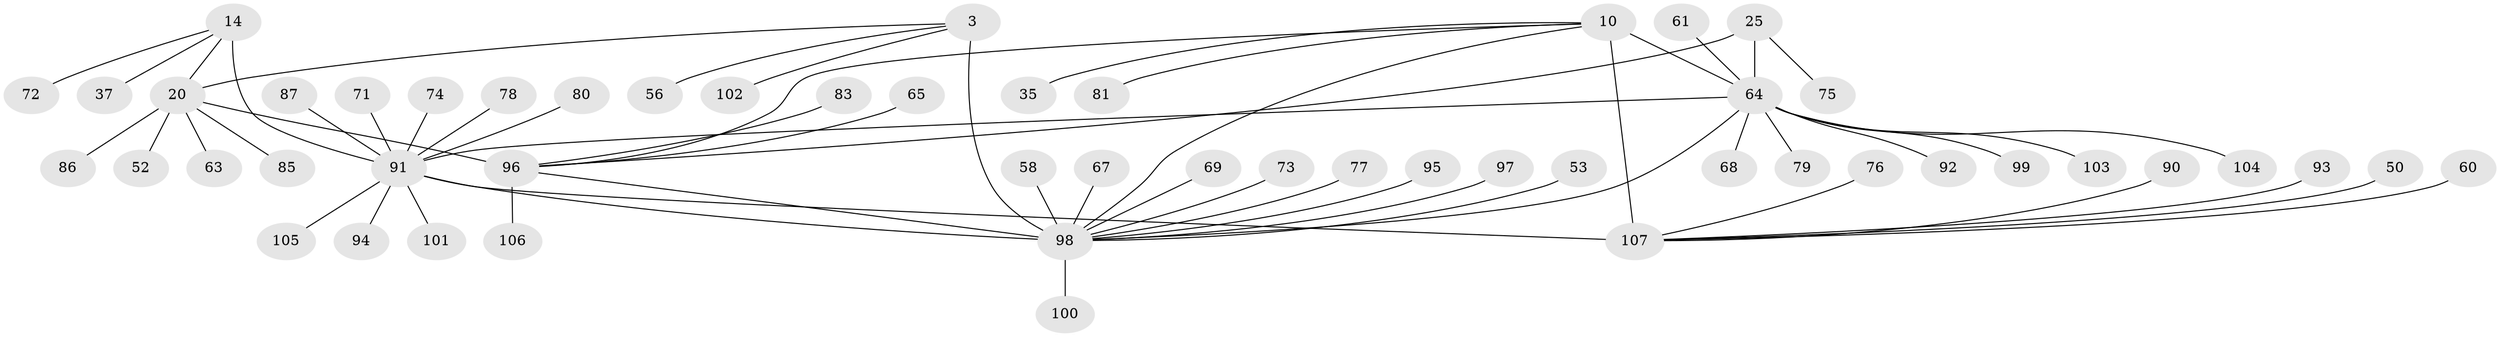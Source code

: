 // original degree distribution, {6: 0.018691588785046728, 11: 0.028037383177570093, 5: 0.028037383177570093, 10: 0.04672897196261682, 9: 0.009345794392523364, 7: 0.07476635514018691, 12: 0.009345794392523364, 4: 0.009345794392523364, 8: 0.009345794392523364, 1: 0.6261682242990654, 2: 0.14018691588785046}
// Generated by graph-tools (version 1.1) at 2025/54/03/09/25 04:54:08]
// undirected, 53 vertices, 59 edges
graph export_dot {
graph [start="1"]
  node [color=gray90,style=filled];
  3 [super="+1"];
  10 [super="+9"];
  14 [super="+13"];
  20 [super="+18"];
  25 [super="+23"];
  35;
  37;
  50;
  52;
  53;
  56;
  58;
  60;
  61;
  63;
  64 [super="+24+48+49+55+59"];
  65;
  67 [super="+46"];
  68;
  69;
  71 [super="+70"];
  72;
  73;
  74;
  75;
  76;
  77;
  78;
  79;
  80;
  81;
  83;
  85;
  86;
  87;
  90;
  91 [super="+15+26+30+36+38+40+41+47"];
  92 [super="+84"];
  93;
  94;
  95;
  96 [super="+32+33+51+57"];
  97;
  98 [super="+2+62+31+88+42"];
  99 [super="+66"];
  100 [super="+34"];
  101;
  102 [super="+89"];
  103;
  104;
  105;
  106;
  107 [super="+43+44+45"];
  3 -- 56;
  3 -- 20;
  3 -- 98 [weight=6];
  3 -- 102;
  10 -- 35;
  10 -- 81;
  10 -- 64;
  10 -- 98 [weight=2];
  10 -- 96;
  10 -- 107 [weight=6];
  14 -- 20;
  14 -- 37;
  14 -- 72;
  14 -- 91 [weight=6];
  20 -- 86;
  20 -- 85;
  20 -- 52;
  20 -- 63;
  20 -- 96 [weight=6];
  25 -- 75;
  25 -- 64 [weight=6];
  25 -- 96;
  50 -- 107;
  53 -- 98;
  58 -- 98;
  60 -- 107;
  61 -- 64;
  64 -- 68;
  64 -- 79;
  64 -- 92;
  64 -- 98 [weight=2];
  64 -- 99;
  64 -- 103;
  64 -- 104;
  64 -- 91 [weight=2];
  65 -- 96;
  67 -- 98;
  69 -- 98;
  71 -- 91;
  73 -- 98;
  74 -- 91;
  76 -- 107;
  77 -- 98;
  78 -- 91;
  80 -- 91;
  83 -- 96;
  87 -- 91;
  90 -- 107;
  91 -- 98 [weight=3];
  91 -- 94;
  91 -- 101;
  91 -- 105;
  91 -- 107;
  93 -- 107;
  95 -- 98;
  96 -- 106;
  96 -- 98;
  97 -- 98;
  98 -- 100;
}
